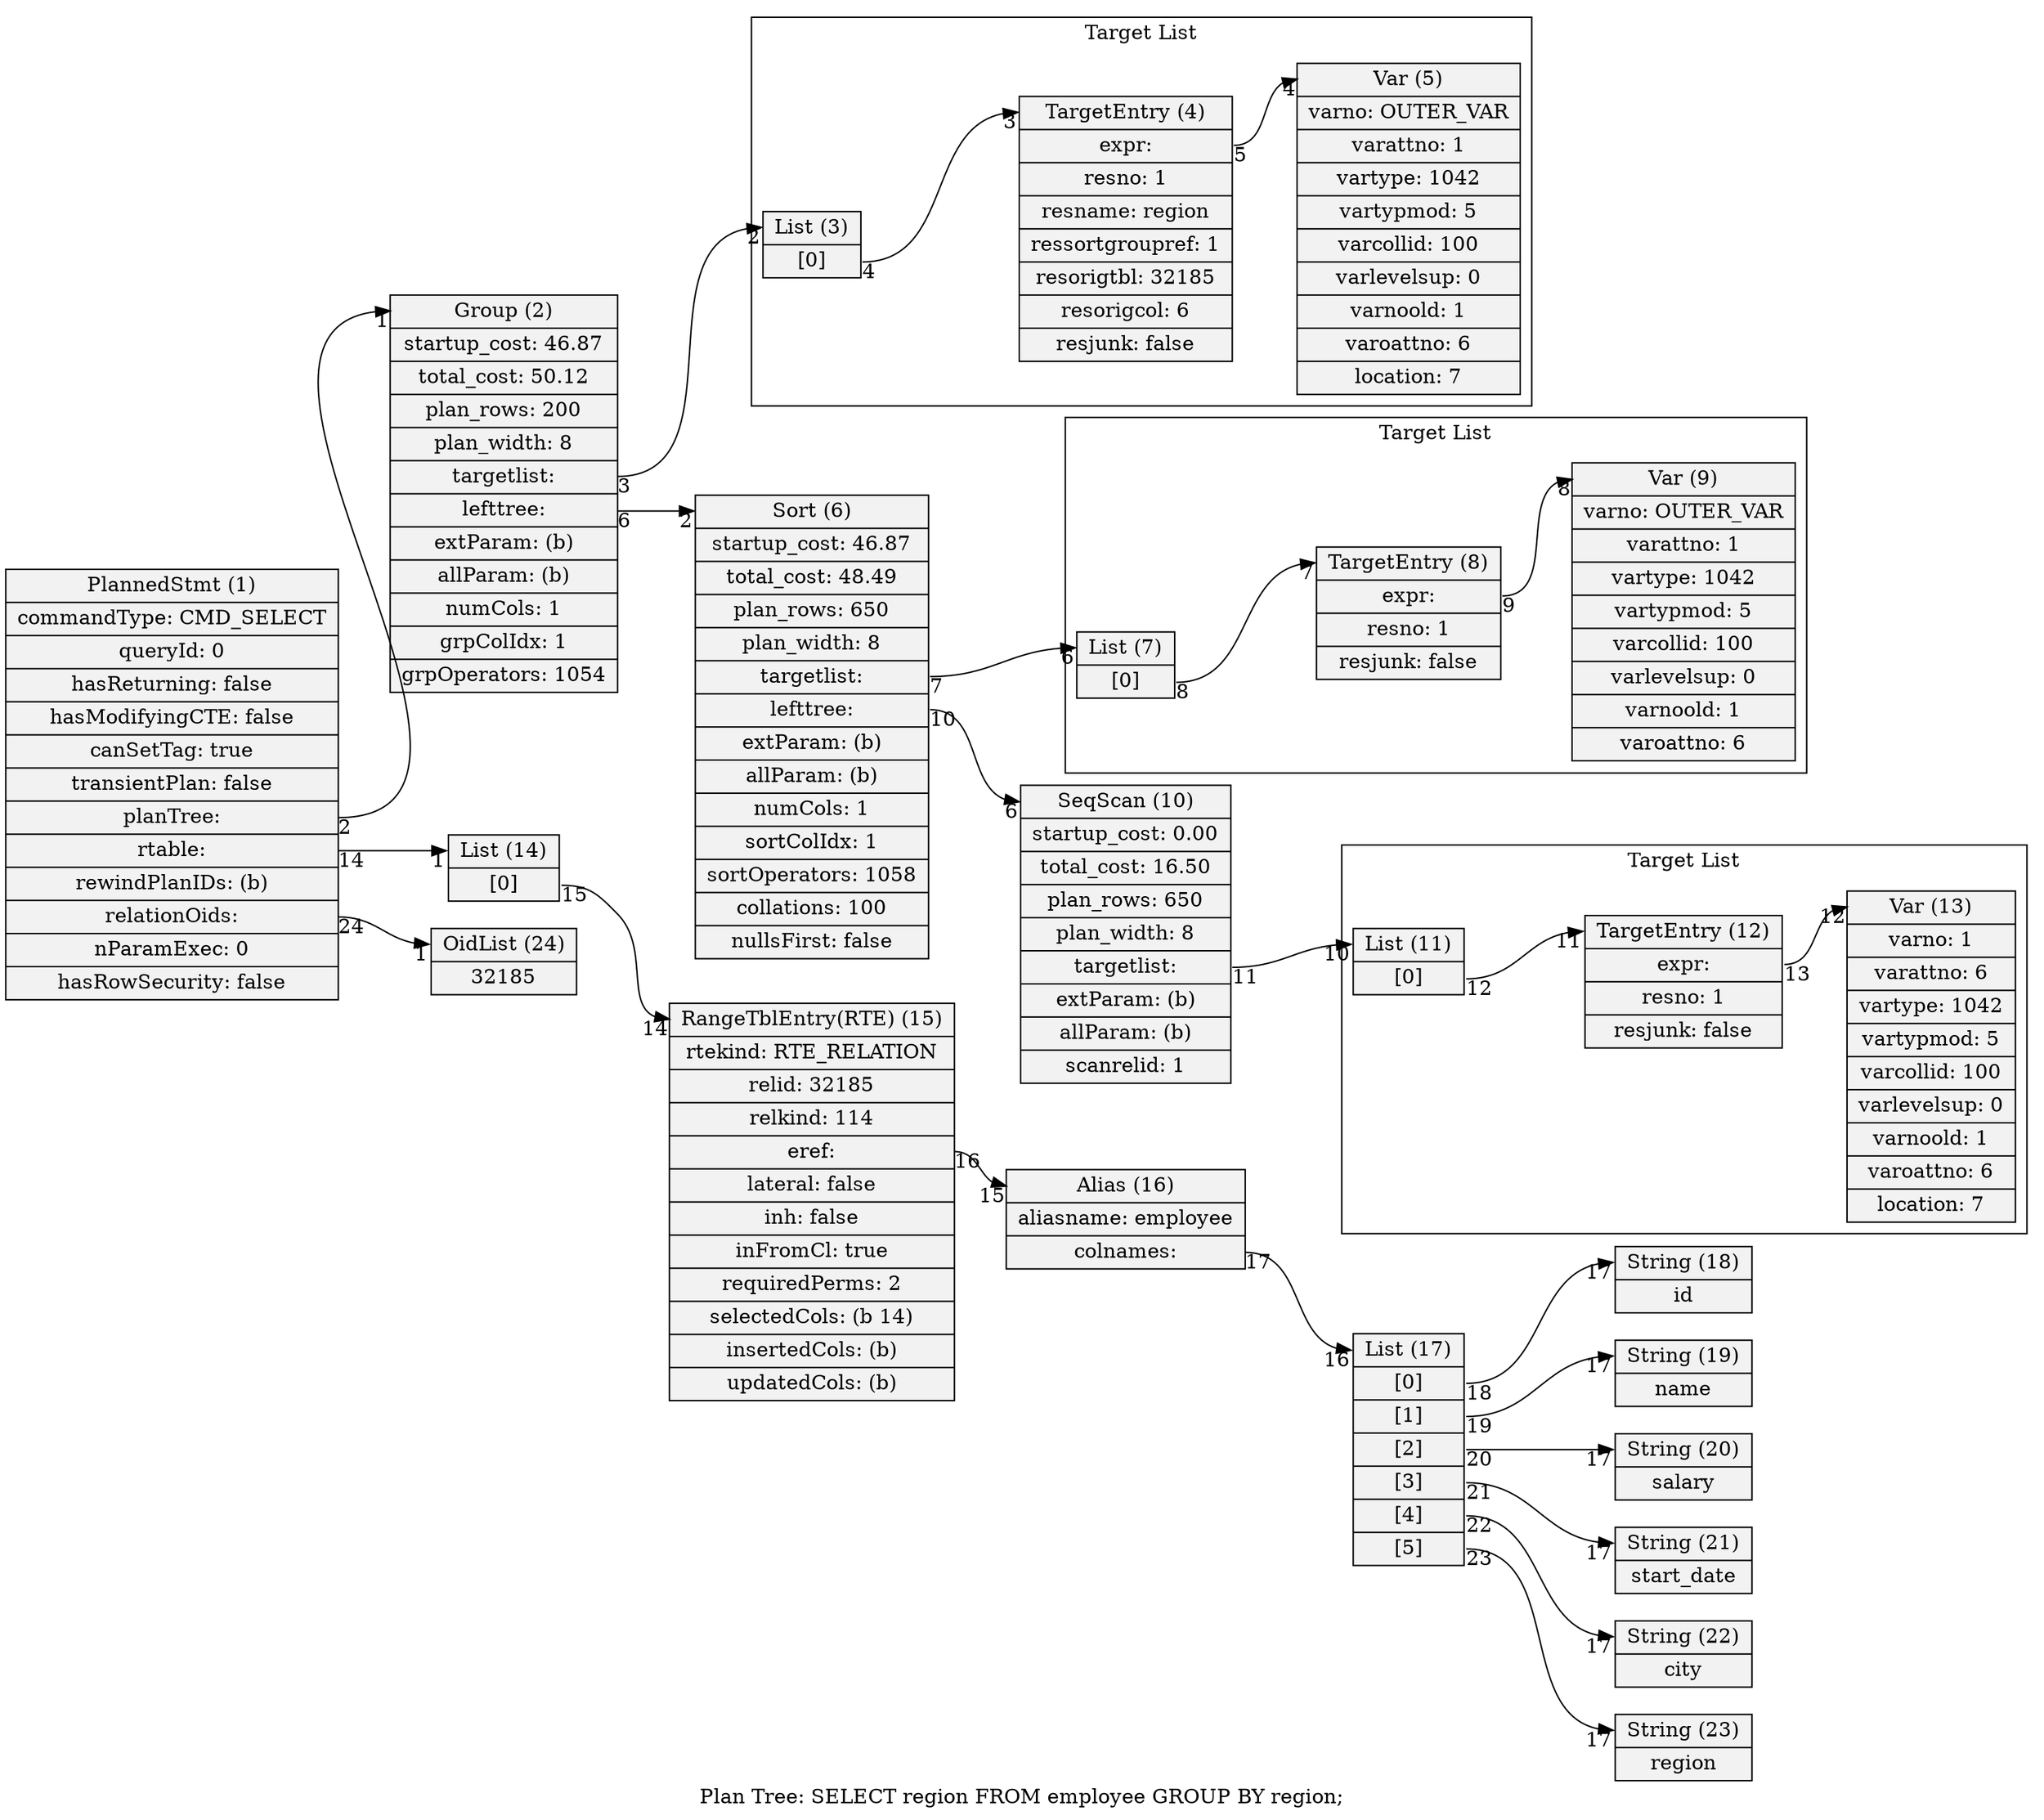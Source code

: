 digraph {
graph [rankdir = "LR", label = "Plan Tree: SELECT region FROM employee GROUP BY region;"]
node  [shape=record,style=filled,fillcolor=gray95]
edge  [arrowtail=empty]
16[label = "<head> Alias (16)|aliasname: employee|<colnames> colnames: "]
18[label = "<head> String (18)|id"]
17[label = "<head> List (17)|<1> [0]|<2> [1]|<3> [2]|<4> [3]|<5> [4]|<6> [5]"]
19[label = "<head> String (19)|name"]
20[label = "<head> String (20)|salary"]
21[label = "<head> String (21)|start_date"]
22[label = "<head> String (22)|city"]
23[label = "<head> String (23)|region"]
6[label = "<head> Sort (6)|startup_cost: 46.87|total_cost: 48.49|plan_rows: 650|plan_width: 8|<targetlist> targetlist: |<lefttree> lefttree: |extParam: (b)|allParam: (b)|numCols: 1|sortColIdx: 1|sortOperators: 1058|collations: 100|nullsFirst: false"]
15[label = "<head> RangeTblEntry(RTE) (15)|rtekind: RTE_RELATION|relid: 32185|relkind: 114|<eref> eref: |lateral: false|inh: false|inFromCl: true|requiredPerms: 2|selectedCols: (b 14)|insertedCols: (b)|updatedCols: (b)"]
10[label = "<head> SeqScan (10)|startup_cost: 0.00|total_cost: 16.50|plan_rows: 650|plan_width: 8|<targetlist> targetlist: |extParam: (b)|allParam: (b)|scanrelid: 1"]
2[label = "<head> Group (2)|startup_cost: 46.87|total_cost: 50.12|plan_rows: 200|plan_width: 8|<targetlist> targetlist: |<lefttree> lefttree: |extParam: (b)|allParam: (b)|numCols: 1|grpColIdx: 1|grpOperators: 1054"]
14[label = "<head> List (14)|<1> [0]"]
24[label = "<head> OidList (24)|32185 "]
1[label = "<head> PlannedStmt (1)|commandType: CMD_SELECT|queryId: 0|hasReturning: false|hasModifyingCTE: false|canSetTag: true|transientPlan: false|<planTree> planTree: |<rtable> rtable: |rewindPlanIDs: (b)|<relationOids> relationOids: |nParamExec: 0|hasRowSecurity: false"]

16:colnames -> 17:head [headlabel = "16", taillabel = "17"]
17:1 -> 18:head [headlabel = "17", taillabel = "18"]
17:2 -> 19:head [headlabel = "17", taillabel = "19"]
17:3 -> 20:head [headlabel = "17", taillabel = "20"]
17:4 -> 21:head [headlabel = "17", taillabel = "21"]
17:5 -> 22:head [headlabel = "17", taillabel = "22"]
17:6 -> 23:head [headlabel = "17", taillabel = "23"]
6:lefttree -> 10:head [headlabel = "6", taillabel = "10"]
6:targetlist -> 7:head [headlabel = "6", taillabel = "7"]
15:eref -> 16:head [headlabel = "15", taillabel = "16"]
10:targetlist -> 11:head [headlabel = "10", taillabel = "11"]
2:lefttree -> 6:head [headlabel = "2", taillabel = "6"]
2:targetlist -> 3:head [headlabel = "2", taillabel = "3"]
14:1 -> 15:head [headlabel = "14", taillabel = "15"]
1:planTree -> 2:head [headlabel = "1", taillabel = "2"]
1:rtable -> 14:head [headlabel = "1", taillabel = "14"]
1:relationOids -> 24:head [headlabel = "1", taillabel = "24"]

subgraph cluster_0 {
	label = "Target List";
	12[label = "<head> TargetEntry (12)|<expr> expr: |resno: 1|resjunk: false"]
	13[label = "<head> Var (13)|varno: 1|varattno: 6|vartype: 1042|vartypmod: 5|varcollid: 100|varlevelsup: 0|varnoold: 1|varoattno: 6|location: 7"]
	11[label = "<head> List (11)|<1> [0]"]

	12:expr -> 13:head [headlabel = "12", taillabel = "13"]
	11:1 -> 12:head [headlabel = "11", taillabel = "12"]
}

subgraph cluster_1 {
	label = "Target List";
	7[label = "<head> List (7)|<1> [0]"]
	9[label = "<head> Var (9)|varno: OUTER_VAR|varattno: 1|vartype: 1042|vartypmod: 5|varcollid: 100|varlevelsup: 0|varnoold: 1|varoattno: 6"]
	8[label = "<head> TargetEntry (8)|<expr> expr: |resno: 1|resjunk: false"]

	7:1 -> 8:head [headlabel = "7", taillabel = "8"]
	8:expr -> 9:head [headlabel = "8", taillabel = "9"]
}

subgraph cluster_2 {
	label = "Target List";
	5[label = "<head> Var (5)|varno: OUTER_VAR|varattno: 1|vartype: 1042|vartypmod: 5|varcollid: 100|varlevelsup: 0|varnoold: 1|varoattno: 6|location: 7"]
	4[label = "<head> TargetEntry (4)|<expr> expr: |resno: 1|resname: region|ressortgroupref: 1|resorigtbl: 32185|resorigcol: 6|resjunk: false"]
	3[label = "<head> List (3)|<1> [0]"]

	4:expr -> 5:head [headlabel = "4", taillabel = "5"]
	3:1 -> 4:head [headlabel = "3", taillabel = "4"]
}

}

